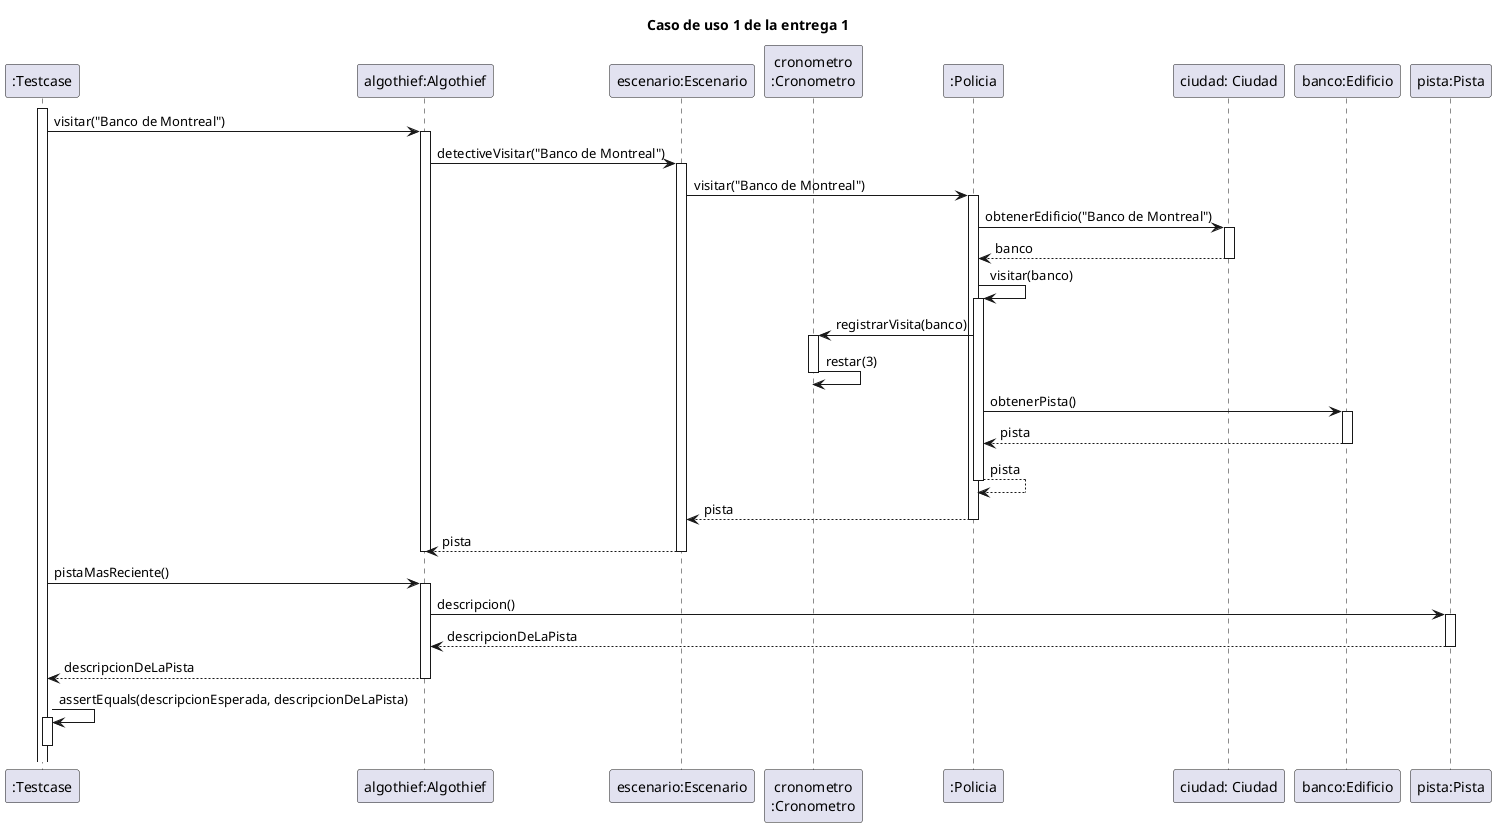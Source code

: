 @startuml

title "Caso de uso 1 de la entrega 1"

participant ":Testcase" as testcase
participant "algothief:Algothief" as algothief
participant "escenario:Escenario" as escenario
participant "cronometro\n:Cronometro" as cron
participant ":Policia" as policia
participant "ciudad: Ciudad" as ciudad
participant "banco:Edificio" as banco
participant "pista:Pista" as pista


activate testcase
testcase -> algothief++: visitar("Banco de Montreal")
    algothief -> escenario++: detectiveVisitar("Banco de Montreal")
        escenario -> policia++: visitar("Banco de Montreal")
            policia -> ciudad++: obtenerEdificio("Banco de Montreal")
                return banco
            policia -> policia++: visitar(banco)
                policia -> cron++: registrarVisita(banco)
                    cron -> cron--: restar(3)
                policia -> banco++: obtenerPista()
                    return pista
                return pista
            return pista
        return pista
    deactivate algothief

testcase -> algothief++: pistaMasReciente()
    algothief -> pista++: descripcion()
        return descripcionDeLaPista
    return descripcionDeLaPista

testcase -> testcase++: assertEquals(descripcionEsperada, descripcionDeLaPista)
deactivate testcase

@enduml
